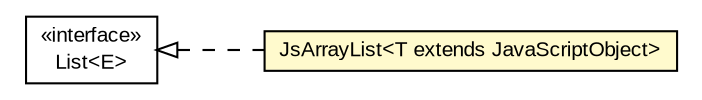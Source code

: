 #!/usr/local/bin/dot
#
# Class diagram 
# Generated by UMLGraph version R5_6-24-gf6e263 (http://www.umlgraph.org/)
#

digraph G {
	edge [fontname="arial",fontsize=10,labelfontname="arial",labelfontsize=10];
	node [fontname="arial",fontsize=10,shape=plaintext];
	nodesep=0.25;
	ranksep=0.5;
	rankdir=LR;
	// org.turbogwt.core.js.collections.client.JsArrayList<T extends com.google.gwt.core.client.JavaScriptObject>
	c1162 [label=<<table title="org.turbogwt.core.js.collections.client.JsArrayList" border="0" cellborder="1" cellspacing="0" cellpadding="2" port="p" bgcolor="lemonChiffon" href="./JsArrayList.html">
		<tr><td><table border="0" cellspacing="0" cellpadding="1">
<tr><td align="center" balign="center"> JsArrayList&lt;T extends JavaScriptObject&gt; </td></tr>
		</table></td></tr>
		</table>>, URL="./JsArrayList.html", fontname="arial", fontcolor="black", fontsize=10.0];
	//org.turbogwt.core.js.collections.client.JsArrayList<T extends com.google.gwt.core.client.JavaScriptObject> implements java.util.List<E>
	c1170:p -> c1162:p [dir=back,arrowtail=empty,style=dashed];
	// java.util.List<E>
	c1170 [label=<<table title="java.util.List" border="0" cellborder="1" cellspacing="0" cellpadding="2" port="p" href="http://download.oracle.com/javase/7/docs/api/java/util/List.html">
		<tr><td><table border="0" cellspacing="0" cellpadding="1">
<tr><td align="center" balign="center"> &#171;interface&#187; </td></tr>
<tr><td align="center" balign="center"> List&lt;E&gt; </td></tr>
		</table></td></tr>
		</table>>, URL="http://download.oracle.com/javase/7/docs/api/java/util/List.html", fontname="arial", fontcolor="black", fontsize=10.0];
}

